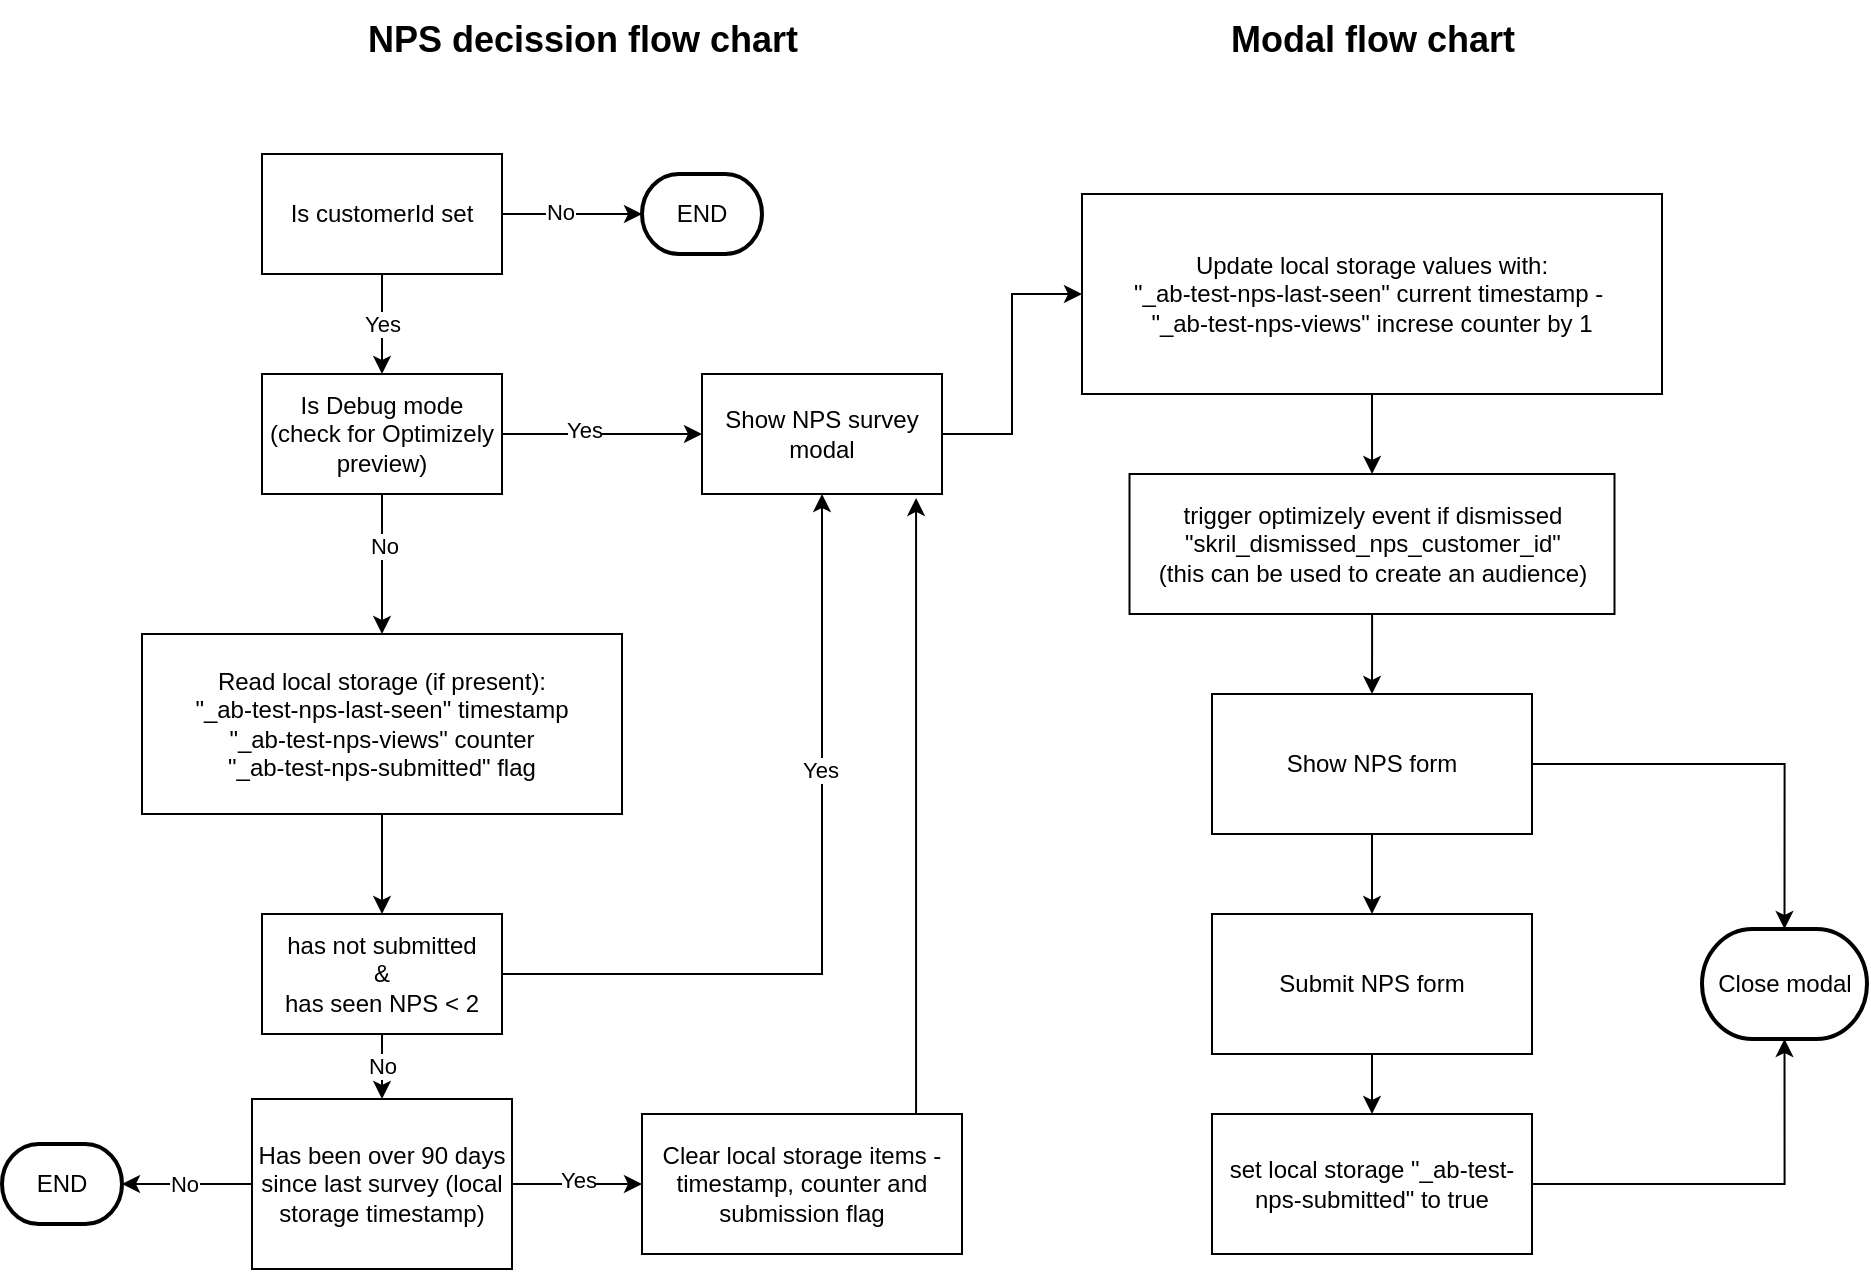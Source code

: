 <mxfile version="22.1.18" type="device">
  <diagram name="Page-1" id="QvfOhT6iQcL5AtVfLE54">
    <mxGraphModel dx="1026" dy="743" grid="1" gridSize="10" guides="1" tooltips="1" connect="1" arrows="1" fold="1" page="1" pageScale="1" pageWidth="1169" pageHeight="827" math="0" shadow="0">
      <root>
        <mxCell id="0" />
        <mxCell id="1" parent="0" />
        <mxCell id="lNd9x1o3ssDQN29gm5Em-9" value="Yes" style="edgeStyle=orthogonalEdgeStyle;rounded=0;orthogonalLoop=1;jettySize=auto;html=1;" parent="1" source="lNd9x1o3ssDQN29gm5Em-1" target="lNd9x1o3ssDQN29gm5Em-5" edge="1">
          <mxGeometry relative="1" as="geometry" />
        </mxCell>
        <mxCell id="SGt1ip99uyxYp8tAhnd4-5" value="" style="edgeStyle=orthogonalEdgeStyle;rounded=0;orthogonalLoop=1;jettySize=auto;html=1;" parent="1" source="lNd9x1o3ssDQN29gm5Em-1" target="SGt1ip99uyxYp8tAhnd4-2" edge="1">
          <mxGeometry relative="1" as="geometry" />
        </mxCell>
        <mxCell id="SGt1ip99uyxYp8tAhnd4-6" value="No" style="edgeLabel;html=1;align=center;verticalAlign=middle;resizable=0;points=[];" parent="SGt1ip99uyxYp8tAhnd4-5" vertex="1" connectable="0">
          <mxGeometry x="-0.171" y="1" relative="1" as="geometry">
            <mxPoint as="offset" />
          </mxGeometry>
        </mxCell>
        <mxCell id="lNd9x1o3ssDQN29gm5Em-1" value="Is customerId set" style="rounded=0;whiteSpace=wrap;html=1;" parent="1" vertex="1">
          <mxGeometry x="220" y="100" width="120" height="60" as="geometry" />
        </mxCell>
        <mxCell id="SGt1ip99uyxYp8tAhnd4-12" value="" style="edgeStyle=orthogonalEdgeStyle;rounded=0;orthogonalLoop=1;jettySize=auto;html=1;" parent="1" source="lNd9x1o3ssDQN29gm5Em-2" target="SGt1ip99uyxYp8tAhnd4-11" edge="1">
          <mxGeometry relative="1" as="geometry" />
        </mxCell>
        <mxCell id="lNd9x1o3ssDQN29gm5Em-2" value="Read local storage (if present):&lt;br&gt;&quot;_ab-test-nps-last-seen&lt;span style=&quot;background-color: initial;&quot;&gt;&quot; timestamp&lt;/span&gt;&lt;br&gt;&quot;_ab-test-nps-views&quot;&amp;nbsp;&lt;span style=&quot;background-color: initial;&quot;&gt;counter&lt;br&gt;&lt;/span&gt;&quot;_ab-test-nps-submitted&quot; flag" style="rounded=0;whiteSpace=wrap;html=1;" parent="1" vertex="1">
          <mxGeometry x="160" y="340" width="240" height="90" as="geometry" />
        </mxCell>
        <mxCell id="lNd9x1o3ssDQN29gm5Em-10" value="" style="edgeStyle=orthogonalEdgeStyle;rounded=0;orthogonalLoop=1;jettySize=auto;html=1;" parent="1" source="lNd9x1o3ssDQN29gm5Em-5" target="lNd9x1o3ssDQN29gm5Em-2" edge="1">
          <mxGeometry relative="1" as="geometry" />
        </mxCell>
        <mxCell id="SGt1ip99uyxYp8tAhnd4-10" value="No" style="edgeLabel;html=1;align=center;verticalAlign=middle;resizable=0;points=[];" parent="lNd9x1o3ssDQN29gm5Em-10" vertex="1" connectable="0">
          <mxGeometry x="-0.257" y="1" relative="1" as="geometry">
            <mxPoint as="offset" />
          </mxGeometry>
        </mxCell>
        <mxCell id="SGt1ip99uyxYp8tAhnd4-8" value="" style="edgeStyle=orthogonalEdgeStyle;rounded=0;orthogonalLoop=1;jettySize=auto;html=1;" parent="1" source="lNd9x1o3ssDQN29gm5Em-5" target="SGt1ip99uyxYp8tAhnd4-7" edge="1">
          <mxGeometry relative="1" as="geometry" />
        </mxCell>
        <mxCell id="SGt1ip99uyxYp8tAhnd4-9" value="Yes" style="edgeLabel;html=1;align=center;verticalAlign=middle;resizable=0;points=[];" parent="SGt1ip99uyxYp8tAhnd4-8" vertex="1" connectable="0">
          <mxGeometry x="-0.18" y="2" relative="1" as="geometry">
            <mxPoint as="offset" />
          </mxGeometry>
        </mxCell>
        <mxCell id="lNd9x1o3ssDQN29gm5Em-5" value="Is Debug mode&lt;br&gt;(check for Optimizely preview)" style="rounded=0;whiteSpace=wrap;html=1;" parent="1" vertex="1">
          <mxGeometry x="220" y="210" width="120" height="60" as="geometry" />
        </mxCell>
        <mxCell id="lNd9x1o3ssDQN29gm5Em-34" value="&lt;font style=&quot;font-size: 18px;&quot;&gt;NPS decission flow chart&lt;/font&gt;" style="text;html=1;align=center;verticalAlign=middle;resizable=0;points=[];autosize=1;strokeColor=none;fillColor=none;fontStyle=1" parent="1" vertex="1">
          <mxGeometry x="260" y="23" width="240" height="40" as="geometry" />
        </mxCell>
        <mxCell id="SGt1ip99uyxYp8tAhnd4-2" value="END" style="strokeWidth=2;html=1;shape=mxgraph.flowchart.terminator;whiteSpace=wrap;" parent="1" vertex="1">
          <mxGeometry x="410" y="110" width="60" height="40" as="geometry" />
        </mxCell>
        <mxCell id="SGt1ip99uyxYp8tAhnd4-24" value="" style="edgeStyle=orthogonalEdgeStyle;rounded=0;orthogonalLoop=1;jettySize=auto;html=1;" parent="1" source="SGt1ip99uyxYp8tAhnd4-7" target="SGt1ip99uyxYp8tAhnd4-22" edge="1">
          <mxGeometry relative="1" as="geometry" />
        </mxCell>
        <mxCell id="SGt1ip99uyxYp8tAhnd4-7" value="Show NPS survey modal" style="rounded=0;whiteSpace=wrap;html=1;" parent="1" vertex="1">
          <mxGeometry x="440" y="210" width="120" height="60" as="geometry" />
        </mxCell>
        <mxCell id="SGt1ip99uyxYp8tAhnd4-13" style="edgeStyle=orthogonalEdgeStyle;rounded=0;orthogonalLoop=1;jettySize=auto;html=1;entryX=0.5;entryY=1;entryDx=0;entryDy=0;" parent="1" source="SGt1ip99uyxYp8tAhnd4-11" target="SGt1ip99uyxYp8tAhnd4-7" edge="1">
          <mxGeometry relative="1" as="geometry" />
        </mxCell>
        <mxCell id="SGt1ip99uyxYp8tAhnd4-14" value="Yes" style="edgeLabel;html=1;align=center;verticalAlign=middle;resizable=0;points=[];" parent="SGt1ip99uyxYp8tAhnd4-13" vertex="1" connectable="0">
          <mxGeometry x="0.31" y="1" relative="1" as="geometry">
            <mxPoint as="offset" />
          </mxGeometry>
        </mxCell>
        <mxCell id="SGt1ip99uyxYp8tAhnd4-16" value="No" style="edgeStyle=orthogonalEdgeStyle;rounded=0;orthogonalLoop=1;jettySize=auto;html=1;" parent="1" source="SGt1ip99uyxYp8tAhnd4-11" target="SGt1ip99uyxYp8tAhnd4-15" edge="1">
          <mxGeometry relative="1" as="geometry" />
        </mxCell>
        <mxCell id="SGt1ip99uyxYp8tAhnd4-11" value="has not submitted&lt;br&gt;&amp;amp;&lt;br&gt;has seen NPS &amp;lt; 2" style="rounded=0;whiteSpace=wrap;html=1;" parent="1" vertex="1">
          <mxGeometry x="220" y="480" width="120" height="60" as="geometry" />
        </mxCell>
        <mxCell id="SGt1ip99uyxYp8tAhnd4-18" value="" style="edgeStyle=orthogonalEdgeStyle;rounded=0;orthogonalLoop=1;jettySize=auto;html=1;" parent="1" source="SGt1ip99uyxYp8tAhnd4-15" target="SGt1ip99uyxYp8tAhnd4-17" edge="1">
          <mxGeometry relative="1" as="geometry" />
        </mxCell>
        <mxCell id="SGt1ip99uyxYp8tAhnd4-19" value="Yes" style="edgeLabel;html=1;align=center;verticalAlign=middle;resizable=0;points=[];" parent="SGt1ip99uyxYp8tAhnd4-18" vertex="1" connectable="0">
          <mxGeometry y="2" relative="1" as="geometry">
            <mxPoint as="offset" />
          </mxGeometry>
        </mxCell>
        <mxCell id="GnUDVTTkXaW8BJLEJmRO-2" value="" style="edgeStyle=orthogonalEdgeStyle;rounded=0;orthogonalLoop=1;jettySize=auto;html=1;" edge="1" parent="1" source="SGt1ip99uyxYp8tAhnd4-15" target="GnUDVTTkXaW8BJLEJmRO-1">
          <mxGeometry relative="1" as="geometry" />
        </mxCell>
        <mxCell id="GnUDVTTkXaW8BJLEJmRO-3" value="No" style="edgeLabel;html=1;align=center;verticalAlign=middle;resizable=0;points=[];" vertex="1" connectable="0" parent="GnUDVTTkXaW8BJLEJmRO-2">
          <mxGeometry x="0.046" relative="1" as="geometry">
            <mxPoint as="offset" />
          </mxGeometry>
        </mxCell>
        <mxCell id="SGt1ip99uyxYp8tAhnd4-15" value="Has been over 90 days since last survey (local storage timestamp)" style="rounded=0;whiteSpace=wrap;html=1;" parent="1" vertex="1">
          <mxGeometry x="215" y="572.5" width="130" height="85" as="geometry" />
        </mxCell>
        <mxCell id="SGt1ip99uyxYp8tAhnd4-17" value="Clear local storage items - timestamp, counter and submission flag" style="rounded=0;whiteSpace=wrap;html=1;" parent="1" vertex="1">
          <mxGeometry x="410" y="580" width="160" height="70" as="geometry" />
        </mxCell>
        <mxCell id="SGt1ip99uyxYp8tAhnd4-20" style="edgeStyle=orthogonalEdgeStyle;rounded=0;orthogonalLoop=1;jettySize=auto;html=1;entryX=0.892;entryY=1.033;entryDx=0;entryDy=0;entryPerimeter=0;" parent="1" source="SGt1ip99uyxYp8tAhnd4-17" target="SGt1ip99uyxYp8tAhnd4-7" edge="1">
          <mxGeometry relative="1" as="geometry">
            <Array as="points">
              <mxPoint x="547" y="610" />
            </Array>
          </mxGeometry>
        </mxCell>
        <mxCell id="SGt1ip99uyxYp8tAhnd4-26" value="" style="edgeStyle=orthogonalEdgeStyle;rounded=0;orthogonalLoop=1;jettySize=auto;html=1;" parent="1" source="SGt1ip99uyxYp8tAhnd4-22" target="SGt1ip99uyxYp8tAhnd4-25" edge="1">
          <mxGeometry relative="1" as="geometry" />
        </mxCell>
        <mxCell id="SGt1ip99uyxYp8tAhnd4-22" value="Update local storage values with:&lt;br style=&quot;border-color: var(--border-color);&quot;&gt;&quot;_ab-test-nps-last-seen&quot; current timestamp -&amp;nbsp;&lt;br style=&quot;border-color: var(--border-color);&quot;&gt;&quot;_ab-test-nps-views&quot; increse&amp;nbsp;&lt;span style=&quot;border-color: var(--border-color); background-color: initial;&quot;&gt;counter by 1&lt;/span&gt;" style="rounded=0;whiteSpace=wrap;html=1;" parent="1" vertex="1">
          <mxGeometry x="630" y="120" width="290" height="100" as="geometry" />
        </mxCell>
        <mxCell id="SGt1ip99uyxYp8tAhnd4-23" value="&lt;font style=&quot;font-size: 18px;&quot;&gt;Modal flow chart&lt;/font&gt;" style="text;html=1;align=center;verticalAlign=middle;resizable=0;points=[];autosize=1;strokeColor=none;fillColor=none;fontStyle=1" parent="1" vertex="1">
          <mxGeometry x="690" y="23" width="170" height="40" as="geometry" />
        </mxCell>
        <mxCell id="SGt1ip99uyxYp8tAhnd4-28" value="" style="edgeStyle=orthogonalEdgeStyle;rounded=0;orthogonalLoop=1;jettySize=auto;html=1;" parent="1" source="SGt1ip99uyxYp8tAhnd4-25" target="SGt1ip99uyxYp8tAhnd4-27" edge="1">
          <mxGeometry relative="1" as="geometry" />
        </mxCell>
        <mxCell id="SGt1ip99uyxYp8tAhnd4-25" value="trigger optimizely event if dismissed&lt;br&gt;&quot;skril_dismissed_nps_customer_id&quot;&lt;br&gt;(this can be used to create an audience)" style="rounded=0;whiteSpace=wrap;html=1;" parent="1" vertex="1">
          <mxGeometry x="653.75" y="260" width="242.5" height="70" as="geometry" />
        </mxCell>
        <mxCell id="SGt1ip99uyxYp8tAhnd4-30" value="" style="edgeStyle=orthogonalEdgeStyle;rounded=0;orthogonalLoop=1;jettySize=auto;html=1;" parent="1" source="SGt1ip99uyxYp8tAhnd4-27" target="SGt1ip99uyxYp8tAhnd4-29" edge="1">
          <mxGeometry relative="1" as="geometry" />
        </mxCell>
        <mxCell id="SGt1ip99uyxYp8tAhnd4-33" style="edgeStyle=orthogonalEdgeStyle;rounded=0;orthogonalLoop=1;jettySize=auto;html=1;entryX=0.5;entryY=0;entryDx=0;entryDy=0;entryPerimeter=0;" parent="1" source="SGt1ip99uyxYp8tAhnd4-27" target="SGt1ip99uyxYp8tAhnd4-35" edge="1">
          <mxGeometry relative="1" as="geometry">
            <mxPoint x="976.25" y="480" as="targetPoint" />
          </mxGeometry>
        </mxCell>
        <mxCell id="SGt1ip99uyxYp8tAhnd4-27" value="Show NPS form" style="rounded=0;whiteSpace=wrap;html=1;" parent="1" vertex="1">
          <mxGeometry x="695" y="370" width="160" height="70" as="geometry" />
        </mxCell>
        <mxCell id="SGt1ip99uyxYp8tAhnd4-36" value="" style="edgeStyle=orthogonalEdgeStyle;rounded=0;orthogonalLoop=1;jettySize=auto;html=1;" parent="1" source="SGt1ip99uyxYp8tAhnd4-29" target="SGt1ip99uyxYp8tAhnd4-31" edge="1">
          <mxGeometry relative="1" as="geometry" />
        </mxCell>
        <mxCell id="SGt1ip99uyxYp8tAhnd4-29" value="Submit NPS form" style="rounded=0;whiteSpace=wrap;html=1;" parent="1" vertex="1">
          <mxGeometry x="695" y="480" width="160" height="70" as="geometry" />
        </mxCell>
        <mxCell id="SGt1ip99uyxYp8tAhnd4-31" value="set local storage &quot;_ab-test-nps-submitted&quot; to true" style="rounded=0;whiteSpace=wrap;html=1;" parent="1" vertex="1">
          <mxGeometry x="695" y="580" width="160" height="70" as="geometry" />
        </mxCell>
        <mxCell id="SGt1ip99uyxYp8tAhnd4-34" style="edgeStyle=orthogonalEdgeStyle;rounded=0;orthogonalLoop=1;jettySize=auto;html=1;entryX=0.5;entryY=1;entryDx=0;entryDy=0;entryPerimeter=0;" parent="1" source="SGt1ip99uyxYp8tAhnd4-31" target="SGt1ip99uyxYp8tAhnd4-35" edge="1">
          <mxGeometry relative="1" as="geometry">
            <mxPoint x="982.97" y="549.02" as="targetPoint" />
          </mxGeometry>
        </mxCell>
        <mxCell id="SGt1ip99uyxYp8tAhnd4-35" value="Close modal" style="strokeWidth=2;html=1;shape=mxgraph.flowchart.terminator;whiteSpace=wrap;" parent="1" vertex="1">
          <mxGeometry x="940" y="487.5" width="82.5" height="55" as="geometry" />
        </mxCell>
        <mxCell id="GnUDVTTkXaW8BJLEJmRO-1" value="END" style="strokeWidth=2;html=1;shape=mxgraph.flowchart.terminator;whiteSpace=wrap;" vertex="1" parent="1">
          <mxGeometry x="90" y="595" width="60" height="40" as="geometry" />
        </mxCell>
      </root>
    </mxGraphModel>
  </diagram>
</mxfile>
